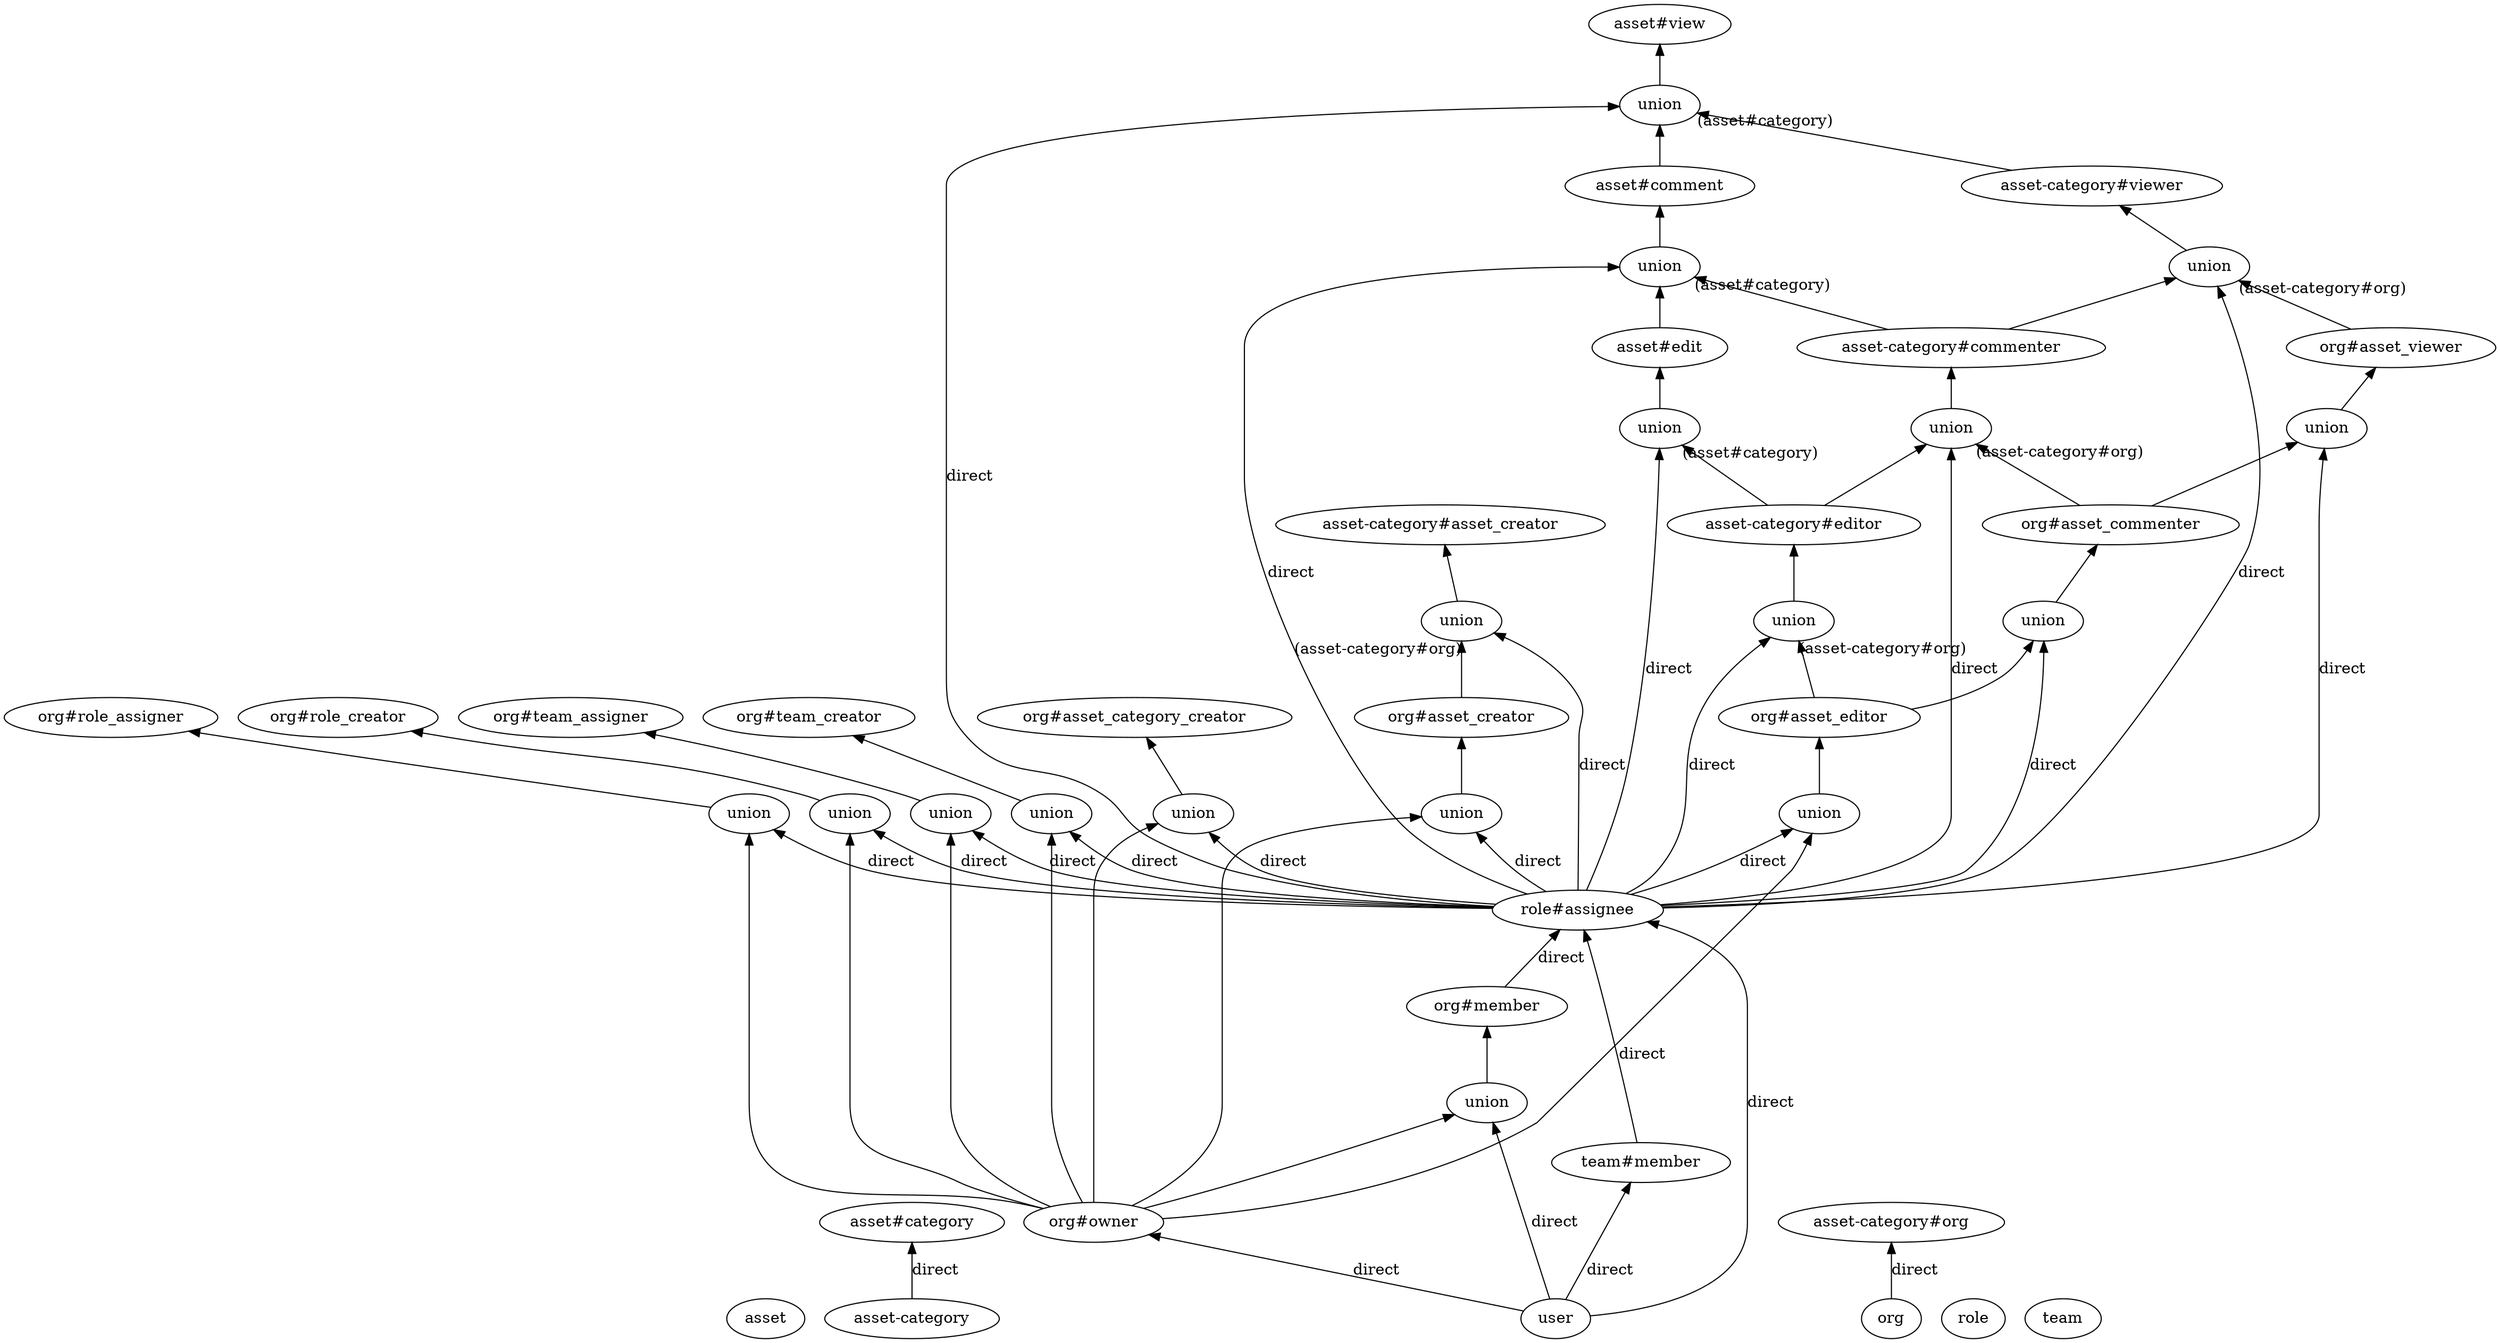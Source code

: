 digraph {
graph [
rankdir=BT
];

// Node definitions.
0 [label=asset];
1 [label="asset#category"];
2 [label="asset-category"];
3 [label="asset#comment"];
4 [label=union];
5 [label="role#assignee"];
6 [label="asset#edit"];
7 [label="asset-category#commenter"];
8 [label=union];
9 [label="asset-category#editor"];
10 [label="asset#view"];
11 [label=union];
12 [label="asset-category#viewer"];
13 [label="asset-category#asset_creator"];
14 [label=union];
15 [label="org#asset_creator"];
16 [label=union];
17 [label="org#asset_commenter"];
18 [label=union];
19 [label="org#asset_editor"];
20 [label="asset-category#org"];
21 [label=org];
22 [label=union];
23 [label="org#asset_viewer"];
24 [label="org#asset_category_creator"];
25 [label=union];
26 [label="org#owner"];
27 [label=union];
28 [label=union];
29 [label=union];
30 [label=union];
31 [label="org#member"];
32 [label=union];
33 [label=user];
34 [label="org#role_assigner"];
35 [label=union];
36 [label="org#role_creator"];
37 [label=union];
38 [label="org#team_assigner"];
39 [label=union];
40 [label="org#team_creator"];
41 [label=union];
42 [label=role];
43 [label="team#member"];
44 [label=team];

// Edge definitions.
2 -> 1 [label=direct];
3 -> 11;
4 -> 3;
5 -> 4 [label=direct];
5 -> 8 [label=direct];
5 -> 11 [label=direct];
5 -> 14 [label=direct];
5 -> 16 [label=direct];
5 -> 18 [label=direct];
5 -> 22 [label=direct];
5 -> 25 [label=direct];
5 -> 27 [label=direct];
5 -> 28 [label=direct];
5 -> 29 [label=direct];
5 -> 30 [label=direct];
5 -> 35 [label=direct];
5 -> 37 [label=direct];
5 -> 39 [label=direct];
5 -> 41 [label=direct];
6 -> 4;
7 -> 4 [headlabel="(asset#category)"];
7 -> 22;
8 -> 6;
9 -> 8 [headlabel="(asset#category)"];
9 -> 16;
11 -> 10;
12 -> 11 [headlabel="(asset#category)"];
14 -> 13;
15 -> 14 [headlabel="(asset-category#org)"];
16 -> 7;
17 -> 16 [headlabel="(asset-category#org)"];
17 -> 30;
18 -> 9;
19 -> 18 [headlabel="(asset-category#org)"];
19 -> 27;
21 -> 20 [label=direct];
22 -> 12;
23 -> 22 [headlabel="(asset-category#org)"];
25 -> 24;
26 -> 25;
26 -> 28;
26 -> 29;
26 -> 32;
26 -> 35;
26 -> 37;
26 -> 39;
26 -> 41;
27 -> 17;
28 -> 15;
29 -> 19;
30 -> 23;
31 -> 5 [label=direct];
32 -> 31;
33 -> 5 [label=direct];
33 -> 26 [label=direct];
33 -> 32 [label=direct];
33 -> 43 [label=direct];
35 -> 34;
37 -> 36;
39 -> 38;
41 -> 40;
43 -> 5 [label=direct];
}